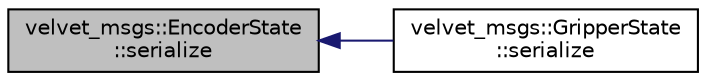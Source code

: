 digraph "velvet_msgs::EncoderState::serialize"
{
  edge [fontname="Helvetica",fontsize="10",labelfontname="Helvetica",labelfontsize="10"];
  node [fontname="Helvetica",fontsize="10",shape=record];
  rankdir="LR";
  Node1 [label="velvet_msgs::EncoderState\l::serialize",height=0.2,width=0.4,color="black", fillcolor="grey75", style="filled" fontcolor="black"];
  Node1 -> Node2 [dir="back",color="midnightblue",fontsize="10",style="solid",fontname="Helvetica"];
  Node2 [label="velvet_msgs::GripperState\l::serialize",height=0.2,width=0.4,color="black", fillcolor="white", style="filled",URL="$classvelvet__msgs_1_1_gripper_state.html#ae7f3edd62c06bce0f059f50a87f58fc1"];
}
